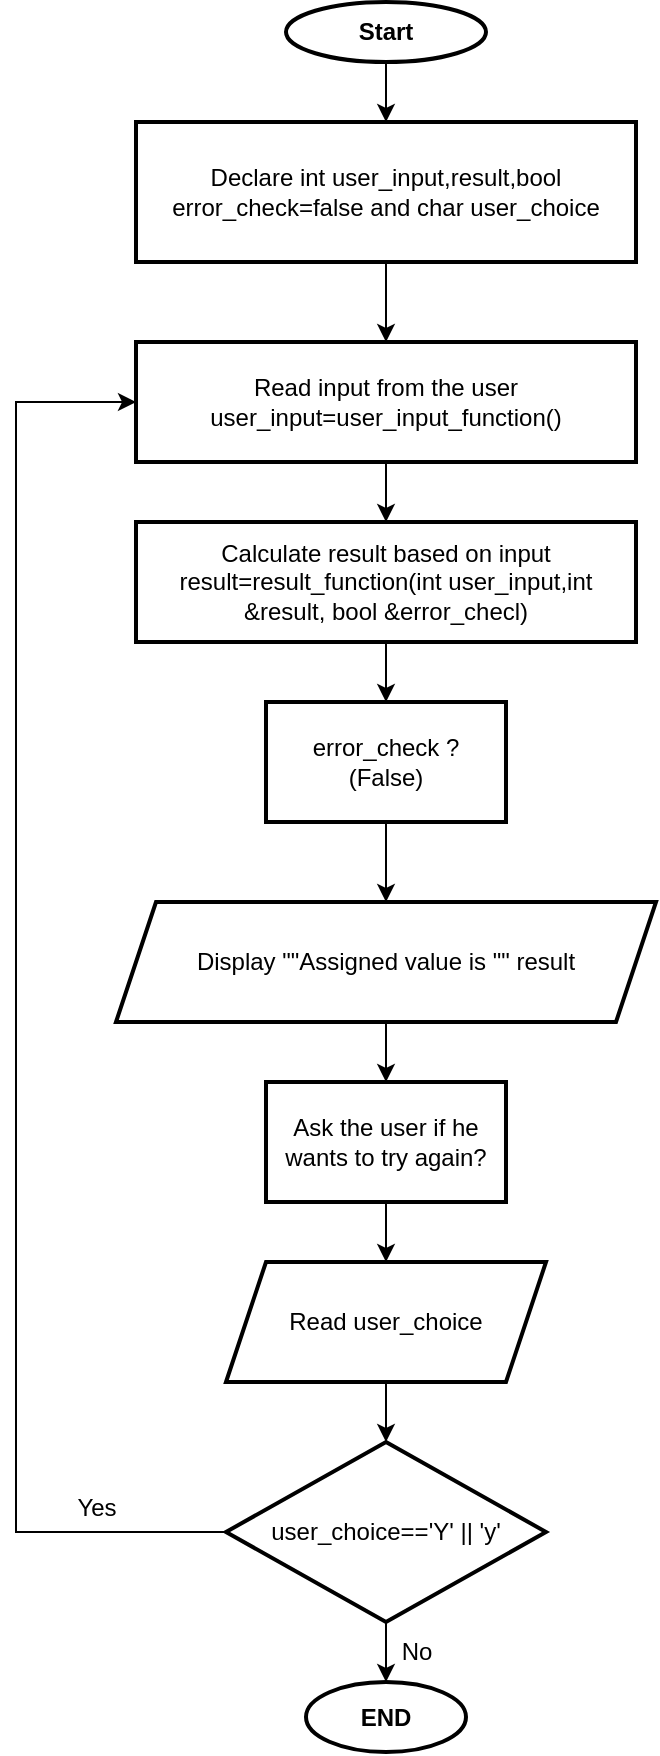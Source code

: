 <mxfile version="22.1.11" type="device">
  <diagram name="Page-1" id="ttihw4dRGTgEGV1-THFi">
    <mxGraphModel dx="794" dy="420" grid="1" gridSize="10" guides="1" tooltips="1" connect="1" arrows="1" fold="1" page="1" pageScale="1" pageWidth="850" pageHeight="1100" math="0" shadow="0">
      <root>
        <mxCell id="0" />
        <mxCell id="1" parent="0" />
        <mxCell id="5LkxkxFNtswkh9DX-RED-3" value="" style="edgeStyle=orthogonalEdgeStyle;rounded=0;orthogonalLoop=1;jettySize=auto;html=1;" edge="1" parent="1" source="5LkxkxFNtswkh9DX-RED-1" target="5LkxkxFNtswkh9DX-RED-2">
          <mxGeometry relative="1" as="geometry" />
        </mxCell>
        <mxCell id="5LkxkxFNtswkh9DX-RED-1" value="&lt;b&gt;Start&lt;/b&gt;" style="strokeWidth=2;html=1;shape=mxgraph.flowchart.start_1;whiteSpace=wrap;" vertex="1" parent="1">
          <mxGeometry x="375" y="130" width="100" height="30" as="geometry" />
        </mxCell>
        <mxCell id="5LkxkxFNtswkh9DX-RED-30" value="" style="edgeStyle=orthogonalEdgeStyle;rounded=0;orthogonalLoop=1;jettySize=auto;html=1;" edge="1" parent="1" source="5LkxkxFNtswkh9DX-RED-2" target="5LkxkxFNtswkh9DX-RED-6">
          <mxGeometry relative="1" as="geometry" />
        </mxCell>
        <mxCell id="5LkxkxFNtswkh9DX-RED-2" value="Declare int user_input,result,bool error_check=false and char user_choice" style="whiteSpace=wrap;html=1;strokeWidth=2;" vertex="1" parent="1">
          <mxGeometry x="300" y="190" width="250" height="70" as="geometry" />
        </mxCell>
        <mxCell id="5LkxkxFNtswkh9DX-RED-9" value="" style="edgeStyle=orthogonalEdgeStyle;rounded=0;orthogonalLoop=1;jettySize=auto;html=1;" edge="1" parent="1" source="5LkxkxFNtswkh9DX-RED-6" target="5LkxkxFNtswkh9DX-RED-8">
          <mxGeometry relative="1" as="geometry" />
        </mxCell>
        <mxCell id="5LkxkxFNtswkh9DX-RED-6" value="Read input from the user&lt;br&gt;user_input=user_input_function()" style="whiteSpace=wrap;html=1;strokeWidth=2;" vertex="1" parent="1">
          <mxGeometry x="300" y="300" width="250" height="60" as="geometry" />
        </mxCell>
        <mxCell id="5LkxkxFNtswkh9DX-RED-11" value="" style="edgeStyle=orthogonalEdgeStyle;rounded=0;orthogonalLoop=1;jettySize=auto;html=1;" edge="1" parent="1" source="5LkxkxFNtswkh9DX-RED-8" target="5LkxkxFNtswkh9DX-RED-10">
          <mxGeometry relative="1" as="geometry" />
        </mxCell>
        <mxCell id="5LkxkxFNtswkh9DX-RED-8" value="Calculate result based on input&lt;br&gt;result=result_function(int user_input,int &amp;amp;result, bool &amp;amp;error_checl)" style="whiteSpace=wrap;html=1;strokeWidth=2;" vertex="1" parent="1">
          <mxGeometry x="300" y="390" width="250" height="60" as="geometry" />
        </mxCell>
        <mxCell id="5LkxkxFNtswkh9DX-RED-13" value="" style="edgeStyle=orthogonalEdgeStyle;rounded=0;orthogonalLoop=1;jettySize=auto;html=1;" edge="1" parent="1" source="5LkxkxFNtswkh9DX-RED-10" target="5LkxkxFNtswkh9DX-RED-12">
          <mxGeometry relative="1" as="geometry" />
        </mxCell>
        <mxCell id="5LkxkxFNtswkh9DX-RED-10" value="error_check ?&lt;br&gt;(False)" style="whiteSpace=wrap;html=1;strokeWidth=2;" vertex="1" parent="1">
          <mxGeometry x="365" y="480" width="120" height="60" as="geometry" />
        </mxCell>
        <mxCell id="5LkxkxFNtswkh9DX-RED-15" value="" style="edgeStyle=orthogonalEdgeStyle;rounded=0;orthogonalLoop=1;jettySize=auto;html=1;" edge="1" parent="1" source="5LkxkxFNtswkh9DX-RED-12" target="5LkxkxFNtswkh9DX-RED-14">
          <mxGeometry relative="1" as="geometry" />
        </mxCell>
        <mxCell id="5LkxkxFNtswkh9DX-RED-12" value="Display &quot;&quot;Assigned value is &quot;&quot; result" style="shape=parallelogram;perimeter=parallelogramPerimeter;whiteSpace=wrap;html=1;fixedSize=1;strokeWidth=2;" vertex="1" parent="1">
          <mxGeometry x="290" y="580" width="270" height="60" as="geometry" />
        </mxCell>
        <mxCell id="5LkxkxFNtswkh9DX-RED-17" value="" style="edgeStyle=orthogonalEdgeStyle;rounded=0;orthogonalLoop=1;jettySize=auto;html=1;" edge="1" parent="1" source="5LkxkxFNtswkh9DX-RED-14" target="5LkxkxFNtswkh9DX-RED-16">
          <mxGeometry relative="1" as="geometry" />
        </mxCell>
        <mxCell id="5LkxkxFNtswkh9DX-RED-14" value="Ask the user if he wants to try again?" style="whiteSpace=wrap;html=1;strokeWidth=2;" vertex="1" parent="1">
          <mxGeometry x="365" y="670" width="120" height="60" as="geometry" />
        </mxCell>
        <mxCell id="5LkxkxFNtswkh9DX-RED-21" value="" style="edgeStyle=orthogonalEdgeStyle;rounded=0;orthogonalLoop=1;jettySize=auto;html=1;" edge="1" parent="1" source="5LkxkxFNtswkh9DX-RED-16" target="5LkxkxFNtswkh9DX-RED-20">
          <mxGeometry relative="1" as="geometry" />
        </mxCell>
        <mxCell id="5LkxkxFNtswkh9DX-RED-16" value="Read user_choice" style="shape=parallelogram;perimeter=parallelogramPerimeter;whiteSpace=wrap;html=1;fixedSize=1;strokeWidth=2;" vertex="1" parent="1">
          <mxGeometry x="345" y="760" width="160" height="60" as="geometry" />
        </mxCell>
        <mxCell id="5LkxkxFNtswkh9DX-RED-24" style="edgeStyle=orthogonalEdgeStyle;rounded=0;orthogonalLoop=1;jettySize=auto;html=1;exitX=0;exitY=0.5;exitDx=0;exitDy=0;entryX=0;entryY=0.5;entryDx=0;entryDy=0;" edge="1" parent="1" source="5LkxkxFNtswkh9DX-RED-20" target="5LkxkxFNtswkh9DX-RED-6">
          <mxGeometry relative="1" as="geometry">
            <mxPoint x="200" y="332" as="targetPoint" />
            <Array as="points">
              <mxPoint x="240" y="895" />
              <mxPoint x="240" y="330" />
            </Array>
          </mxGeometry>
        </mxCell>
        <mxCell id="5LkxkxFNtswkh9DX-RED-28" value="" style="edgeStyle=orthogonalEdgeStyle;rounded=0;orthogonalLoop=1;jettySize=auto;html=1;" edge="1" parent="1" source="5LkxkxFNtswkh9DX-RED-20" target="5LkxkxFNtswkh9DX-RED-27">
          <mxGeometry relative="1" as="geometry" />
        </mxCell>
        <mxCell id="5LkxkxFNtswkh9DX-RED-20" value="user_choice==&#39;Y&#39; || &#39;y&#39;" style="rhombus;whiteSpace=wrap;html=1;strokeWidth=2;" vertex="1" parent="1">
          <mxGeometry x="345" y="850" width="160" height="90" as="geometry" />
        </mxCell>
        <mxCell id="5LkxkxFNtswkh9DX-RED-25" value="Yes" style="text;html=1;align=center;verticalAlign=middle;resizable=0;points=[];autosize=1;strokeColor=none;fillColor=none;" vertex="1" parent="1">
          <mxGeometry x="260" y="868" width="40" height="30" as="geometry" />
        </mxCell>
        <mxCell id="5LkxkxFNtswkh9DX-RED-27" value="&lt;b&gt;END&lt;/b&gt;" style="ellipse;whiteSpace=wrap;html=1;strokeWidth=2;" vertex="1" parent="1">
          <mxGeometry x="385" y="970" width="80" height="35" as="geometry" />
        </mxCell>
        <mxCell id="5LkxkxFNtswkh9DX-RED-29" value="No" style="text;html=1;align=center;verticalAlign=middle;resizable=0;points=[];autosize=1;strokeColor=none;fillColor=none;" vertex="1" parent="1">
          <mxGeometry x="420" y="940" width="40" height="30" as="geometry" />
        </mxCell>
      </root>
    </mxGraphModel>
  </diagram>
</mxfile>
